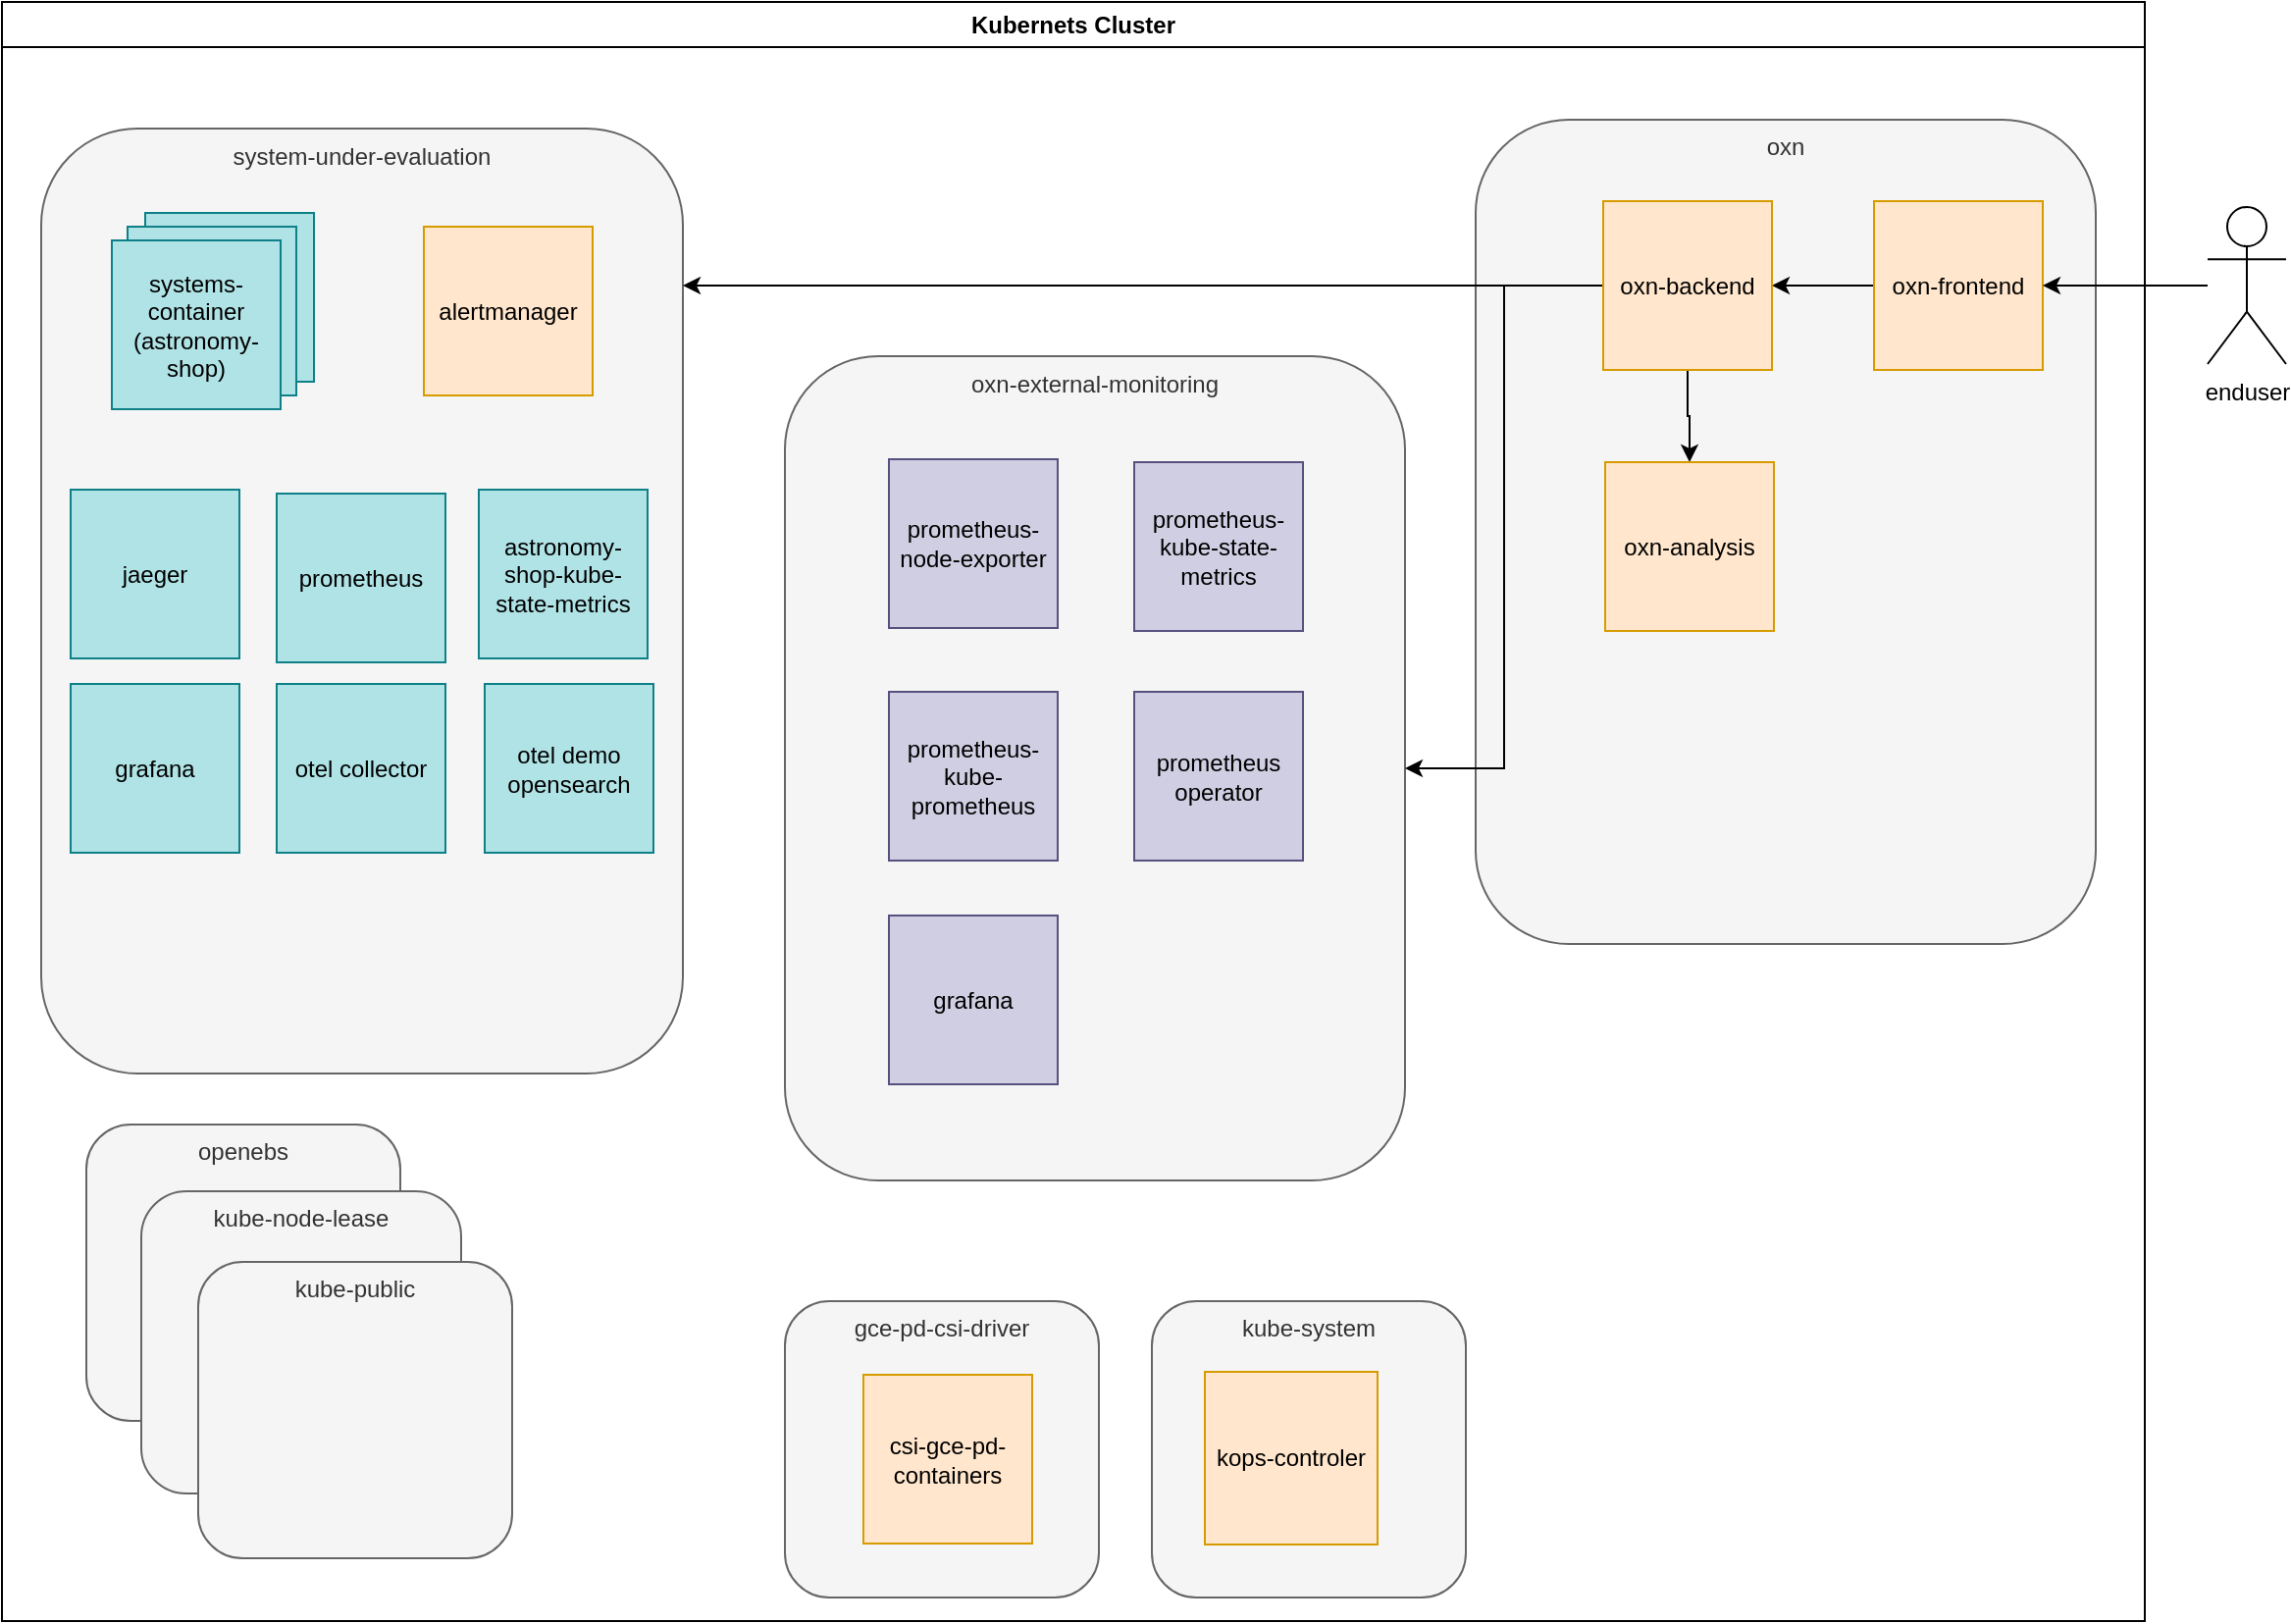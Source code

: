 <mxfile version="24.9.1">
  <diagram name="Page-1" id="5f0bae14-7c28-e335-631c-24af17079c00">
    <mxGraphModel dx="1578" dy="1850" grid="0" gridSize="10" guides="1" tooltips="1" connect="1" arrows="1" fold="1" page="1" pageScale="1" pageWidth="1100" pageHeight="850" background="none" math="0" shadow="0">
      <root>
        <mxCell id="0" />
        <mxCell id="1" parent="0" />
        <mxCell id="gAjNAcQkKutpww8B_Lii-2" value="Kubernets Cluster" style="swimlane;whiteSpace=wrap;html=1;" parent="1" vertex="1">
          <mxGeometry x="10" y="-7" width="1092" height="825" as="geometry" />
        </mxCell>
        <mxCell id="gAjNAcQkKutpww8B_Lii-49" value="oxn" style="rounded=1;whiteSpace=wrap;html=1;align=center;verticalAlign=top;fillColor=#f5f5f5;fontColor=#333333;strokeColor=#666666;movable=1;resizable=1;rotatable=1;deletable=1;editable=1;locked=0;connectable=1;" parent="gAjNAcQkKutpww8B_Lii-2" vertex="1">
          <mxGeometry x="751" y="60" width="316" height="420" as="geometry" />
        </mxCell>
        <mxCell id="gAjNAcQkKutpww8B_Lii-22" value="oxn-external-monitoring" style="rounded=1;whiteSpace=wrap;html=1;align=center;verticalAlign=top;fillColor=#f5f5f5;fontColor=#333333;strokeColor=#666666;movable=1;resizable=1;rotatable=1;deletable=1;editable=1;locked=0;connectable=1;" parent="gAjNAcQkKutpww8B_Lii-2" vertex="1">
          <mxGeometry x="399" y="180.5" width="316" height="420" as="geometry" />
        </mxCell>
        <mxCell id="gAjNAcQkKutpww8B_Lii-8" style="edgeStyle=orthogonalEdgeStyle;rounded=0;orthogonalLoop=1;jettySize=auto;html=1;" parent="gAjNAcQkKutpww8B_Lii-2" source="gAjNAcQkKutpww8B_Lii-37" target="gAjNAcQkKutpww8B_Lii-36" edge="1">
          <mxGeometry relative="1" as="geometry">
            <mxPoint x="1021" y="169" as="sourcePoint" />
            <mxPoint x="981" y="169" as="targetPoint" />
          </mxGeometry>
        </mxCell>
        <mxCell id="gAjNAcQkKutpww8B_Lii-12" value="system-under-evaluation" style="rounded=1;whiteSpace=wrap;html=1;align=center;verticalAlign=top;fillColor=#f5f5f5;fontColor=#333333;strokeColor=#666666;movable=1;resizable=1;rotatable=1;deletable=1;editable=1;locked=0;connectable=1;" parent="gAjNAcQkKutpww8B_Lii-2" vertex="1">
          <mxGeometry x="20" y="64.5" width="327" height="481.5" as="geometry" />
        </mxCell>
        <mxCell id="gAjNAcQkKutpww8B_Lii-13" value="systems-container" style="whiteSpace=wrap;html=1;aspect=fixed;fillColor=#b0e3e6;strokeColor=#0e8088;" parent="gAjNAcQkKutpww8B_Lii-2" vertex="1">
          <mxGeometry x="73" y="107.5" width="86" height="86" as="geometry" />
        </mxCell>
        <mxCell id="gAjNAcQkKutpww8B_Lii-14" value="systems-container" style="whiteSpace=wrap;html=1;aspect=fixed;fillColor=#b0e3e6;strokeColor=#0e8088;" parent="gAjNAcQkKutpww8B_Lii-2" vertex="1">
          <mxGeometry x="64" y="114.5" width="86" height="86" as="geometry" />
        </mxCell>
        <mxCell id="gAjNAcQkKutpww8B_Lii-15" value="systems-container (astronomy-shop)" style="whiteSpace=wrap;html=1;aspect=fixed;fillColor=#b0e3e6;strokeColor=#0e8088;" parent="gAjNAcQkKutpww8B_Lii-2" vertex="1">
          <mxGeometry x="56" y="121.5" width="86" height="86" as="geometry" />
        </mxCell>
        <mxCell id="gAjNAcQkKutpww8B_Lii-16" value="jaeger" style="whiteSpace=wrap;html=1;aspect=fixed;fillColor=#b0e3e6;strokeColor=#0e8088;" parent="gAjNAcQkKutpww8B_Lii-2" vertex="1">
          <mxGeometry x="35" y="248.5" width="86" height="86" as="geometry" />
        </mxCell>
        <mxCell id="gAjNAcQkKutpww8B_Lii-17" value="prometheus" style="whiteSpace=wrap;html=1;aspect=fixed;fillColor=#b0e3e6;strokeColor=#0e8088;" parent="gAjNAcQkKutpww8B_Lii-2" vertex="1">
          <mxGeometry x="140" y="250.5" width="86" height="86" as="geometry" />
        </mxCell>
        <mxCell id="gAjNAcQkKutpww8B_Lii-18" value="grafana" style="whiteSpace=wrap;html=1;aspect=fixed;fillColor=#b0e3e6;strokeColor=#0e8088;" parent="gAjNAcQkKutpww8B_Lii-2" vertex="1">
          <mxGeometry x="35" y="347.5" width="86" height="86" as="geometry" />
        </mxCell>
        <mxCell id="gAjNAcQkKutpww8B_Lii-19" value="otel collector" style="whiteSpace=wrap;html=1;aspect=fixed;fillColor=#b0e3e6;strokeColor=#0e8088;" parent="gAjNAcQkKutpww8B_Lii-2" vertex="1">
          <mxGeometry x="140" y="347.5" width="86" height="86" as="geometry" />
        </mxCell>
        <mxCell id="gAjNAcQkKutpww8B_Lii-20" value="astronomy-shop-kube-state-metrics" style="whiteSpace=wrap;html=1;aspect=fixed;fillColor=#b0e3e6;strokeColor=#0e8088;" parent="gAjNAcQkKutpww8B_Lii-2" vertex="1">
          <mxGeometry x="243" y="248.5" width="86" height="86" as="geometry" />
        </mxCell>
        <mxCell id="gAjNAcQkKutpww8B_Lii-21" value="otel demo opensearch" style="whiteSpace=wrap;html=1;aspect=fixed;fillColor=#b0e3e6;strokeColor=#0e8088;" parent="gAjNAcQkKutpww8B_Lii-2" vertex="1">
          <mxGeometry x="246" y="347.5" width="86" height="86" as="geometry" />
        </mxCell>
        <mxCell id="gAjNAcQkKutpww8B_Lii-23" value="prometheus-node-exporter" style="whiteSpace=wrap;html=1;aspect=fixed;fillColor=#d0cee2;strokeColor=#56517e;" parent="gAjNAcQkKutpww8B_Lii-2" vertex="1">
          <mxGeometry x="452" y="233" width="86" height="86" as="geometry" />
        </mxCell>
        <mxCell id="gAjNAcQkKutpww8B_Lii-24" value="prometheus-kube-state-metrics" style="whiteSpace=wrap;html=1;aspect=fixed;fillColor=#d0cee2;strokeColor=#56517e;" parent="gAjNAcQkKutpww8B_Lii-2" vertex="1">
          <mxGeometry x="577" y="234.5" width="86" height="86" as="geometry" />
        </mxCell>
        <mxCell id="gAjNAcQkKutpww8B_Lii-25" value="alertmanager" style="whiteSpace=wrap;html=1;aspect=fixed;fillColor=#ffe6cc;strokeColor=#d79b00;" parent="gAjNAcQkKutpww8B_Lii-2" vertex="1">
          <mxGeometry x="215" y="114.5" width="86" height="86" as="geometry" />
        </mxCell>
        <mxCell id="gAjNAcQkKutpww8B_Lii-26" value="prometheus operator" style="whiteSpace=wrap;html=1;aspect=fixed;fillColor=#d0cee2;strokeColor=#56517e;" parent="gAjNAcQkKutpww8B_Lii-2" vertex="1">
          <mxGeometry x="577" y="351.5" width="86" height="86" as="geometry" />
        </mxCell>
        <mxCell id="gAjNAcQkKutpww8B_Lii-27" value="grafana" style="whiteSpace=wrap;html=1;aspect=fixed;fillColor=#d0cee2;strokeColor=#56517e;" parent="gAjNAcQkKutpww8B_Lii-2" vertex="1">
          <mxGeometry x="452" y="465.5" width="86" height="86" as="geometry" />
        </mxCell>
        <mxCell id="gAjNAcQkKutpww8B_Lii-28" value="prometheus-kube-prometheus" style="whiteSpace=wrap;html=1;aspect=fixed;fillColor=#d0cee2;strokeColor=#56517e;" parent="gAjNAcQkKutpww8B_Lii-2" vertex="1">
          <mxGeometry x="452" y="351.5" width="86" height="86" as="geometry" />
        </mxCell>
        <mxCell id="gAjNAcQkKutpww8B_Lii-29" value="openebs" style="rounded=1;whiteSpace=wrap;html=1;align=center;verticalAlign=top;fillColor=#f5f5f5;fontColor=#333333;strokeColor=#666666;" parent="gAjNAcQkKutpww8B_Lii-2" vertex="1">
          <mxGeometry x="43" y="572" width="160" height="151" as="geometry" />
        </mxCell>
        <mxCell id="gAjNAcQkKutpww8B_Lii-33" value="kube-system" style="rounded=1;whiteSpace=wrap;html=1;align=center;verticalAlign=top;fillColor=#f5f5f5;fontColor=#333333;strokeColor=#666666;" parent="gAjNAcQkKutpww8B_Lii-2" vertex="1">
          <mxGeometry x="586" y="662" width="160" height="151" as="geometry" />
        </mxCell>
        <mxCell id="gAjNAcQkKutpww8B_Lii-34" value="kops-controler" style="whiteSpace=wrap;html=1;aspect=fixed;fillColor=#ffe6cc;strokeColor=#d79b00;" parent="gAjNAcQkKutpww8B_Lii-2" vertex="1">
          <mxGeometry x="613" y="698" width="88" height="88" as="geometry" />
        </mxCell>
        <mxCell id="gAjNAcQkKutpww8B_Lii-48" style="edgeStyle=orthogonalEdgeStyle;rounded=0;orthogonalLoop=1;jettySize=auto;html=1;" parent="gAjNAcQkKutpww8B_Lii-2" source="gAjNAcQkKutpww8B_Lii-36" target="gAjNAcQkKutpww8B_Lii-38" edge="1">
          <mxGeometry relative="1" as="geometry" />
        </mxCell>
        <mxCell id="gAjNAcQkKutpww8B_Lii-51" style="edgeStyle=orthogonalEdgeStyle;rounded=0;orthogonalLoop=1;jettySize=auto;html=1;" parent="gAjNAcQkKutpww8B_Lii-2" source="gAjNAcQkKutpww8B_Lii-36" target="gAjNAcQkKutpww8B_Lii-22" edge="1">
          <mxGeometry relative="1" as="geometry" />
        </mxCell>
        <mxCell id="9W0aGDr0vVw9EElSKdhe-1" style="edgeStyle=orthogonalEdgeStyle;rounded=0;orthogonalLoop=1;jettySize=auto;html=1;" edge="1" parent="gAjNAcQkKutpww8B_Lii-2" source="gAjNAcQkKutpww8B_Lii-36" target="gAjNAcQkKutpww8B_Lii-12">
          <mxGeometry relative="1" as="geometry">
            <Array as="points">
              <mxPoint x="465" y="145" />
              <mxPoint x="465" y="145" />
            </Array>
          </mxGeometry>
        </mxCell>
        <mxCell id="gAjNAcQkKutpww8B_Lii-36" value="oxn-backend" style="whiteSpace=wrap;html=1;aspect=fixed;fillColor=#ffe6cc;strokeColor=#d79b00;" parent="gAjNAcQkKutpww8B_Lii-2" vertex="1">
          <mxGeometry x="816" y="101.5" width="86" height="86" as="geometry" />
        </mxCell>
        <mxCell id="gAjNAcQkKutpww8B_Lii-37" value="oxn-frontend" style="whiteSpace=wrap;html=1;aspect=fixed;fillColor=#ffe6cc;strokeColor=#d79b00;" parent="gAjNAcQkKutpww8B_Lii-2" vertex="1">
          <mxGeometry x="954" y="101.5" width="86" height="86" as="geometry" />
        </mxCell>
        <mxCell id="gAjNAcQkKutpww8B_Lii-38" value="oxn-analysis" style="whiteSpace=wrap;html=1;aspect=fixed;fillColor=#ffe6cc;strokeColor=#d79b00;" parent="gAjNAcQkKutpww8B_Lii-2" vertex="1">
          <mxGeometry x="817" y="234.5" width="86" height="86" as="geometry" />
        </mxCell>
        <mxCell id="gAjNAcQkKutpww8B_Lii-39" value="gce-pd-csi-driver" style="rounded=1;whiteSpace=wrap;html=1;align=center;verticalAlign=top;fillColor=#f5f5f5;fontColor=#333333;strokeColor=#666666;" parent="gAjNAcQkKutpww8B_Lii-2" vertex="1">
          <mxGeometry x="399" y="662" width="160" height="151" as="geometry" />
        </mxCell>
        <mxCell id="gAjNAcQkKutpww8B_Lii-40" value="kube-node-lease" style="rounded=1;whiteSpace=wrap;html=1;align=center;verticalAlign=top;fillColor=#f5f5f5;fontColor=#333333;strokeColor=#666666;" parent="gAjNAcQkKutpww8B_Lii-2" vertex="1">
          <mxGeometry x="71" y="606" width="163" height="154" as="geometry" />
        </mxCell>
        <mxCell id="gAjNAcQkKutpww8B_Lii-41" value="kube-public" style="rounded=1;whiteSpace=wrap;html=1;align=center;verticalAlign=top;fillColor=#f5f5f5;fontColor=#333333;strokeColor=#666666;" parent="gAjNAcQkKutpww8B_Lii-2" vertex="1">
          <mxGeometry x="100" y="642" width="160" height="151" as="geometry" />
        </mxCell>
        <mxCell id="gAjNAcQkKutpww8B_Lii-42" value="csi-gce-pd-containers" style="whiteSpace=wrap;html=1;aspect=fixed;fillColor=#ffe6cc;strokeColor=#d79b00;" parent="gAjNAcQkKutpww8B_Lii-2" vertex="1">
          <mxGeometry x="439" y="699.5" width="86" height="86" as="geometry" />
        </mxCell>
        <mxCell id="gAjNAcQkKutpww8B_Lii-6" value="enduser" style="shape=umlActor;verticalLabelPosition=bottom;verticalAlign=top;html=1;outlineConnect=0;" parent="gAjNAcQkKutpww8B_Lii-2" vertex="1">
          <mxGeometry x="1124" y="104.5" width="40" height="80" as="geometry" />
        </mxCell>
        <mxCell id="gAjNAcQkKutpww8B_Lii-7" style="edgeStyle=orthogonalEdgeStyle;rounded=0;orthogonalLoop=1;jettySize=auto;html=1;" parent="gAjNAcQkKutpww8B_Lii-2" source="gAjNAcQkKutpww8B_Lii-6" target="gAjNAcQkKutpww8B_Lii-37" edge="1">
          <mxGeometry relative="1" as="geometry">
            <mxPoint x="1123" y="176.02" as="targetPoint" />
          </mxGeometry>
        </mxCell>
      </root>
    </mxGraphModel>
  </diagram>
</mxfile>
